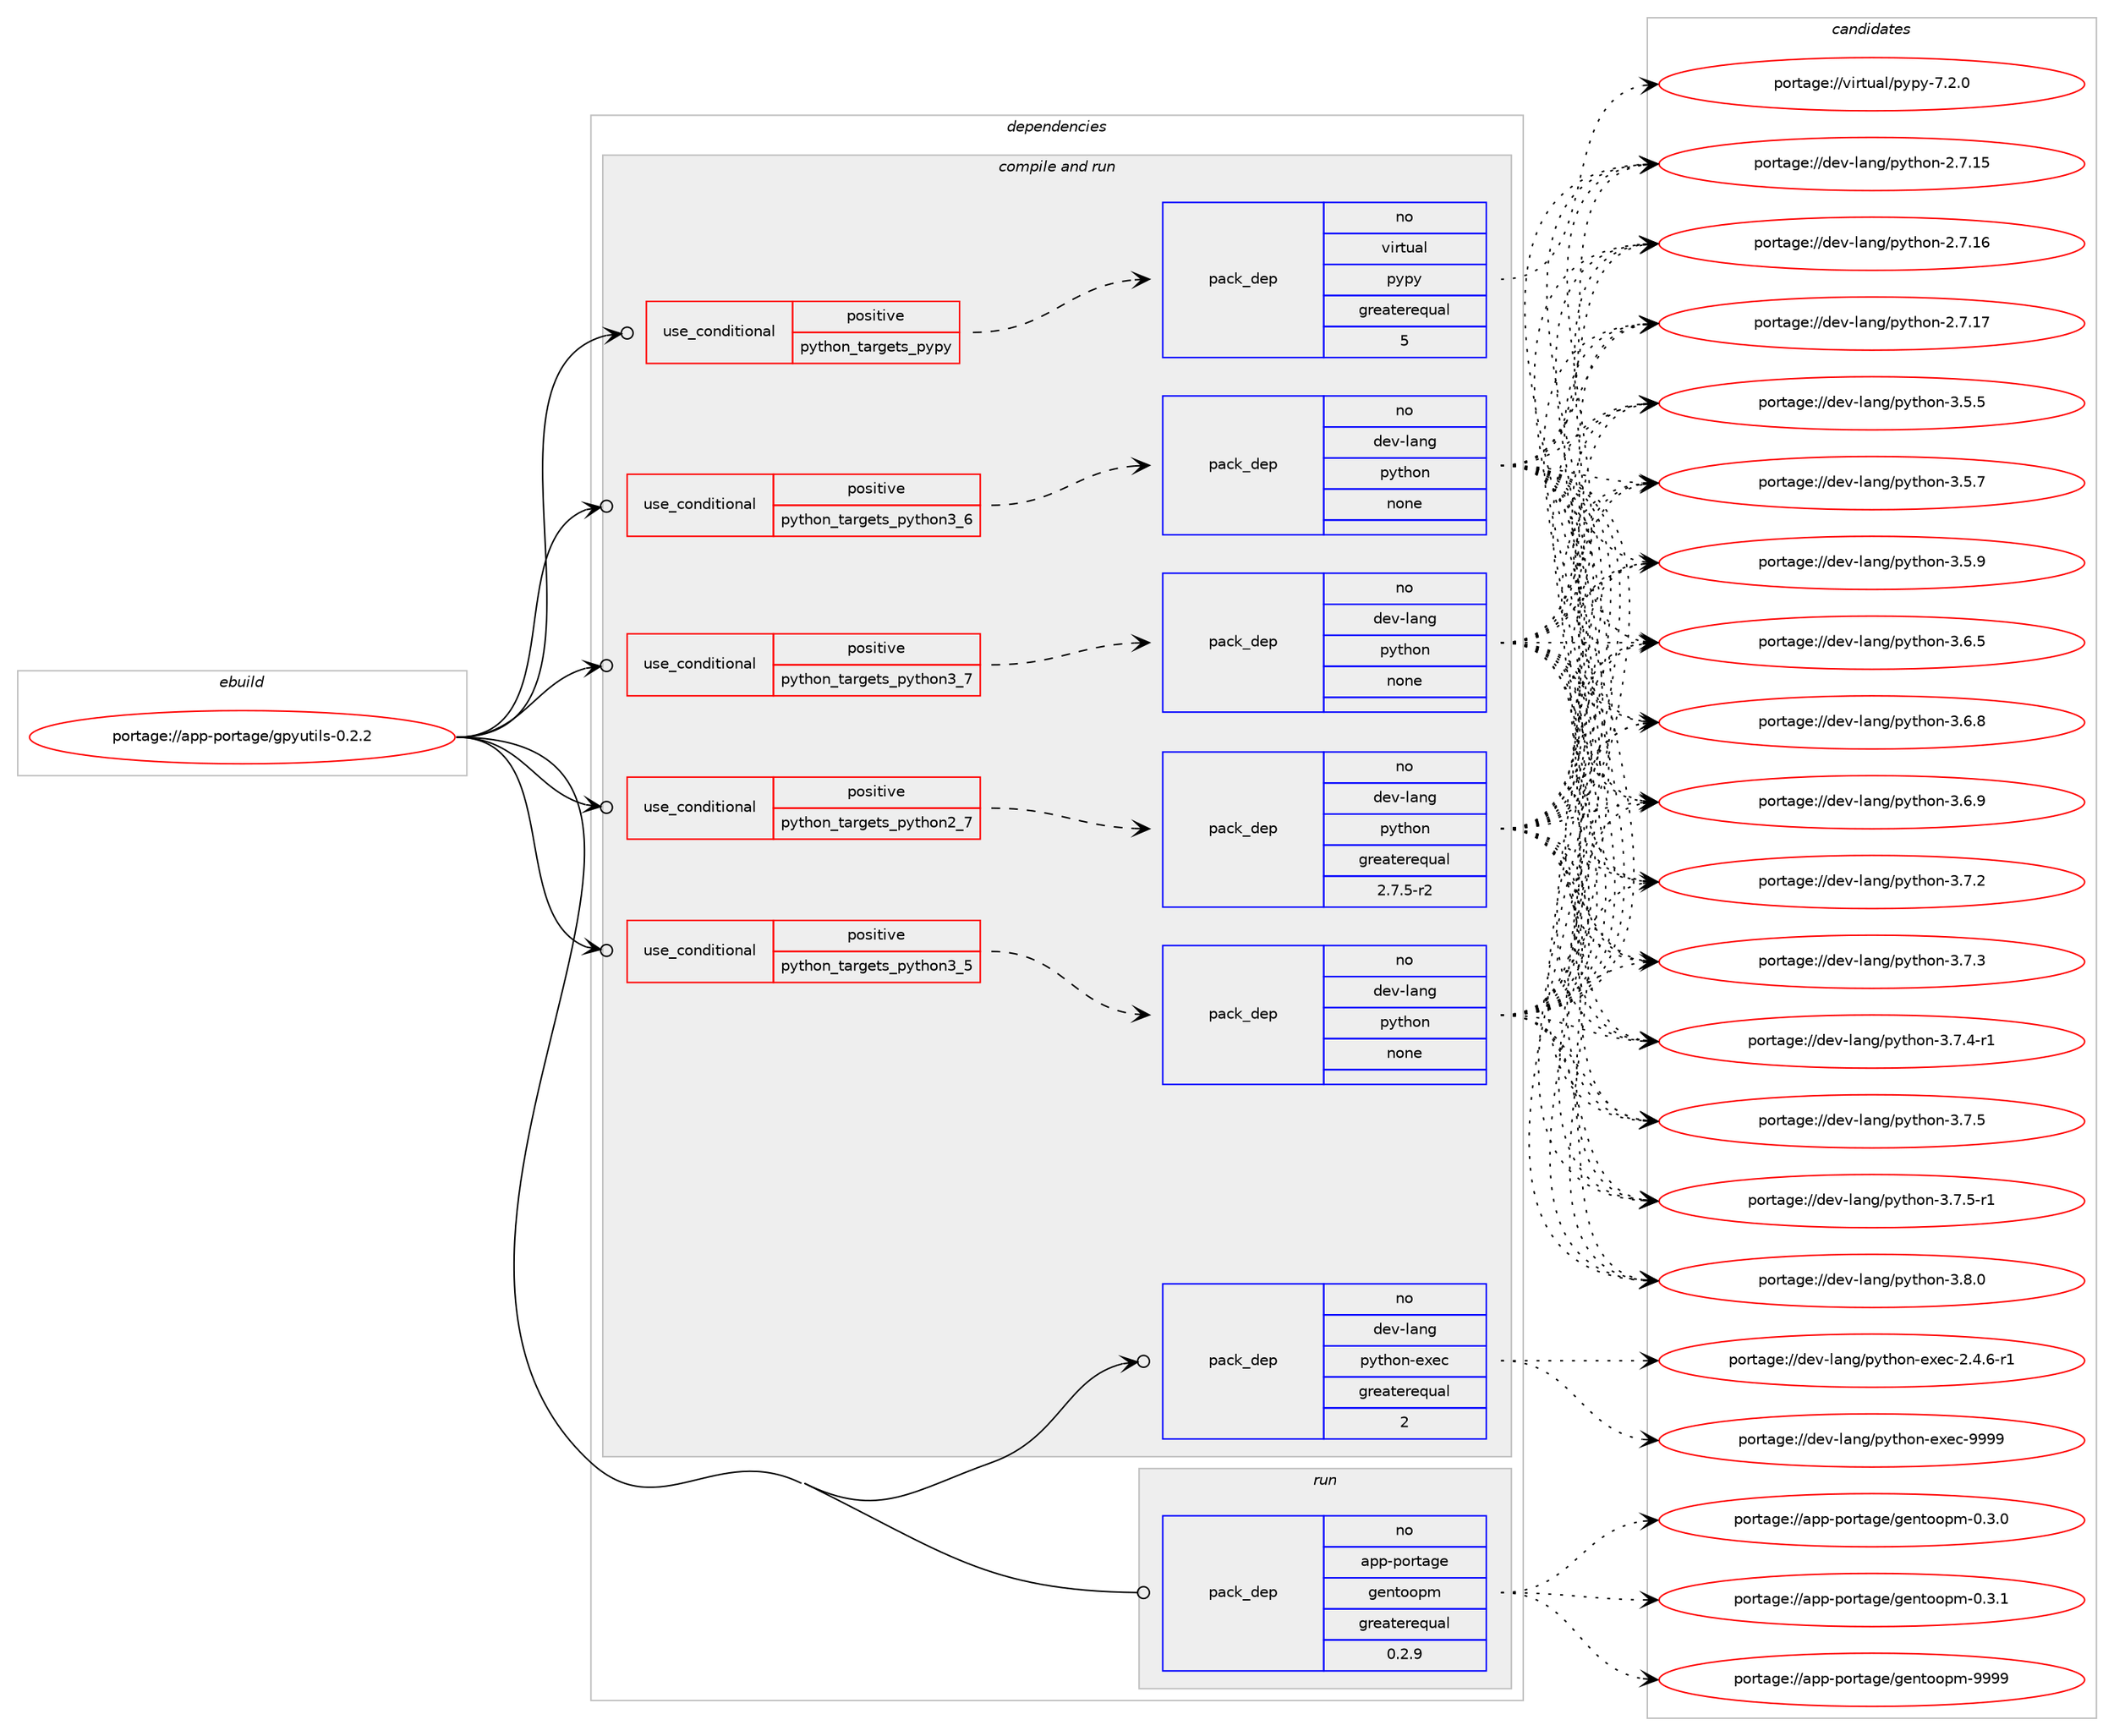 digraph prolog {

# *************
# Graph options
# *************

newrank=true;
concentrate=true;
compound=true;
graph [rankdir=LR,fontname=Helvetica,fontsize=10,ranksep=1.5];#, ranksep=2.5, nodesep=0.2];
edge  [arrowhead=vee];
node  [fontname=Helvetica,fontsize=10];

# **********
# The ebuild
# **********

subgraph cluster_leftcol {
color=gray;
rank=same;
label=<<i>ebuild</i>>;
id [label="portage://app-portage/gpyutils-0.2.2", color=red, width=4, href="../app-portage/gpyutils-0.2.2.svg"];
}

# ****************
# The dependencies
# ****************

subgraph cluster_midcol {
color=gray;
label=<<i>dependencies</i>>;
subgraph cluster_compile {
fillcolor="#eeeeee";
style=filled;
label=<<i>compile</i>>;
}
subgraph cluster_compileandrun {
fillcolor="#eeeeee";
style=filled;
label=<<i>compile and run</i>>;
subgraph cond10194 {
dependency41341 [label=<<TABLE BORDER="0" CELLBORDER="1" CELLSPACING="0" CELLPADDING="4"><TR><TD ROWSPAN="3" CELLPADDING="10">use_conditional</TD></TR><TR><TD>positive</TD></TR><TR><TD>python_targets_pypy</TD></TR></TABLE>>, shape=none, color=red];
subgraph pack30463 {
dependency41342 [label=<<TABLE BORDER="0" CELLBORDER="1" CELLSPACING="0" CELLPADDING="4" WIDTH="220"><TR><TD ROWSPAN="6" CELLPADDING="30">pack_dep</TD></TR><TR><TD WIDTH="110">no</TD></TR><TR><TD>virtual</TD></TR><TR><TD>pypy</TD></TR><TR><TD>greaterequal</TD></TR><TR><TD>5</TD></TR></TABLE>>, shape=none, color=blue];
}
dependency41341:e -> dependency41342:w [weight=20,style="dashed",arrowhead="vee"];
}
id:e -> dependency41341:w [weight=20,style="solid",arrowhead="odotvee"];
subgraph cond10195 {
dependency41343 [label=<<TABLE BORDER="0" CELLBORDER="1" CELLSPACING="0" CELLPADDING="4"><TR><TD ROWSPAN="3" CELLPADDING="10">use_conditional</TD></TR><TR><TD>positive</TD></TR><TR><TD>python_targets_python2_7</TD></TR></TABLE>>, shape=none, color=red];
subgraph pack30464 {
dependency41344 [label=<<TABLE BORDER="0" CELLBORDER="1" CELLSPACING="0" CELLPADDING="4" WIDTH="220"><TR><TD ROWSPAN="6" CELLPADDING="30">pack_dep</TD></TR><TR><TD WIDTH="110">no</TD></TR><TR><TD>dev-lang</TD></TR><TR><TD>python</TD></TR><TR><TD>greaterequal</TD></TR><TR><TD>2.7.5-r2</TD></TR></TABLE>>, shape=none, color=blue];
}
dependency41343:e -> dependency41344:w [weight=20,style="dashed",arrowhead="vee"];
}
id:e -> dependency41343:w [weight=20,style="solid",arrowhead="odotvee"];
subgraph cond10196 {
dependency41345 [label=<<TABLE BORDER="0" CELLBORDER="1" CELLSPACING="0" CELLPADDING="4"><TR><TD ROWSPAN="3" CELLPADDING="10">use_conditional</TD></TR><TR><TD>positive</TD></TR><TR><TD>python_targets_python3_5</TD></TR></TABLE>>, shape=none, color=red];
subgraph pack30465 {
dependency41346 [label=<<TABLE BORDER="0" CELLBORDER="1" CELLSPACING="0" CELLPADDING="4" WIDTH="220"><TR><TD ROWSPAN="6" CELLPADDING="30">pack_dep</TD></TR><TR><TD WIDTH="110">no</TD></TR><TR><TD>dev-lang</TD></TR><TR><TD>python</TD></TR><TR><TD>none</TD></TR><TR><TD></TD></TR></TABLE>>, shape=none, color=blue];
}
dependency41345:e -> dependency41346:w [weight=20,style="dashed",arrowhead="vee"];
}
id:e -> dependency41345:w [weight=20,style="solid",arrowhead="odotvee"];
subgraph cond10197 {
dependency41347 [label=<<TABLE BORDER="0" CELLBORDER="1" CELLSPACING="0" CELLPADDING="4"><TR><TD ROWSPAN="3" CELLPADDING="10">use_conditional</TD></TR><TR><TD>positive</TD></TR><TR><TD>python_targets_python3_6</TD></TR></TABLE>>, shape=none, color=red];
subgraph pack30466 {
dependency41348 [label=<<TABLE BORDER="0" CELLBORDER="1" CELLSPACING="0" CELLPADDING="4" WIDTH="220"><TR><TD ROWSPAN="6" CELLPADDING="30">pack_dep</TD></TR><TR><TD WIDTH="110">no</TD></TR><TR><TD>dev-lang</TD></TR><TR><TD>python</TD></TR><TR><TD>none</TD></TR><TR><TD></TD></TR></TABLE>>, shape=none, color=blue];
}
dependency41347:e -> dependency41348:w [weight=20,style="dashed",arrowhead="vee"];
}
id:e -> dependency41347:w [weight=20,style="solid",arrowhead="odotvee"];
subgraph cond10198 {
dependency41349 [label=<<TABLE BORDER="0" CELLBORDER="1" CELLSPACING="0" CELLPADDING="4"><TR><TD ROWSPAN="3" CELLPADDING="10">use_conditional</TD></TR><TR><TD>positive</TD></TR><TR><TD>python_targets_python3_7</TD></TR></TABLE>>, shape=none, color=red];
subgraph pack30467 {
dependency41350 [label=<<TABLE BORDER="0" CELLBORDER="1" CELLSPACING="0" CELLPADDING="4" WIDTH="220"><TR><TD ROWSPAN="6" CELLPADDING="30">pack_dep</TD></TR><TR><TD WIDTH="110">no</TD></TR><TR><TD>dev-lang</TD></TR><TR><TD>python</TD></TR><TR><TD>none</TD></TR><TR><TD></TD></TR></TABLE>>, shape=none, color=blue];
}
dependency41349:e -> dependency41350:w [weight=20,style="dashed",arrowhead="vee"];
}
id:e -> dependency41349:w [weight=20,style="solid",arrowhead="odotvee"];
subgraph pack30468 {
dependency41351 [label=<<TABLE BORDER="0" CELLBORDER="1" CELLSPACING="0" CELLPADDING="4" WIDTH="220"><TR><TD ROWSPAN="6" CELLPADDING="30">pack_dep</TD></TR><TR><TD WIDTH="110">no</TD></TR><TR><TD>dev-lang</TD></TR><TR><TD>python-exec</TD></TR><TR><TD>greaterequal</TD></TR><TR><TD>2</TD></TR></TABLE>>, shape=none, color=blue];
}
id:e -> dependency41351:w [weight=20,style="solid",arrowhead="odotvee"];
}
subgraph cluster_run {
fillcolor="#eeeeee";
style=filled;
label=<<i>run</i>>;
subgraph pack30469 {
dependency41352 [label=<<TABLE BORDER="0" CELLBORDER="1" CELLSPACING="0" CELLPADDING="4" WIDTH="220"><TR><TD ROWSPAN="6" CELLPADDING="30">pack_dep</TD></TR><TR><TD WIDTH="110">no</TD></TR><TR><TD>app-portage</TD></TR><TR><TD>gentoopm</TD></TR><TR><TD>greaterequal</TD></TR><TR><TD>0.2.9</TD></TR></TABLE>>, shape=none, color=blue];
}
id:e -> dependency41352:w [weight=20,style="solid",arrowhead="odot"];
}
}

# **************
# The candidates
# **************

subgraph cluster_choices {
rank=same;
color=gray;
label=<<i>candidates</i>>;

subgraph choice30463 {
color=black;
nodesep=1;
choiceportage1181051141161179710847112121112121455546504648 [label="portage://virtual/pypy-7.2.0", color=red, width=4,href="../virtual/pypy-7.2.0.svg"];
dependency41342:e -> choiceportage1181051141161179710847112121112121455546504648:w [style=dotted,weight="100"];
}
subgraph choice30464 {
color=black;
nodesep=1;
choiceportage10010111845108971101034711212111610411111045504655464953 [label="portage://dev-lang/python-2.7.15", color=red, width=4,href="../dev-lang/python-2.7.15.svg"];
choiceportage10010111845108971101034711212111610411111045504655464954 [label="portage://dev-lang/python-2.7.16", color=red, width=4,href="../dev-lang/python-2.7.16.svg"];
choiceportage10010111845108971101034711212111610411111045504655464955 [label="portage://dev-lang/python-2.7.17", color=red, width=4,href="../dev-lang/python-2.7.17.svg"];
choiceportage100101118451089711010347112121116104111110455146534653 [label="portage://dev-lang/python-3.5.5", color=red, width=4,href="../dev-lang/python-3.5.5.svg"];
choiceportage100101118451089711010347112121116104111110455146534655 [label="portage://dev-lang/python-3.5.7", color=red, width=4,href="../dev-lang/python-3.5.7.svg"];
choiceportage100101118451089711010347112121116104111110455146534657 [label="portage://dev-lang/python-3.5.9", color=red, width=4,href="../dev-lang/python-3.5.9.svg"];
choiceportage100101118451089711010347112121116104111110455146544653 [label="portage://dev-lang/python-3.6.5", color=red, width=4,href="../dev-lang/python-3.6.5.svg"];
choiceportage100101118451089711010347112121116104111110455146544656 [label="portage://dev-lang/python-3.6.8", color=red, width=4,href="../dev-lang/python-3.6.8.svg"];
choiceportage100101118451089711010347112121116104111110455146544657 [label="portage://dev-lang/python-3.6.9", color=red, width=4,href="../dev-lang/python-3.6.9.svg"];
choiceportage100101118451089711010347112121116104111110455146554650 [label="portage://dev-lang/python-3.7.2", color=red, width=4,href="../dev-lang/python-3.7.2.svg"];
choiceportage100101118451089711010347112121116104111110455146554651 [label="portage://dev-lang/python-3.7.3", color=red, width=4,href="../dev-lang/python-3.7.3.svg"];
choiceportage1001011184510897110103471121211161041111104551465546524511449 [label="portage://dev-lang/python-3.7.4-r1", color=red, width=4,href="../dev-lang/python-3.7.4-r1.svg"];
choiceportage100101118451089711010347112121116104111110455146554653 [label="portage://dev-lang/python-3.7.5", color=red, width=4,href="../dev-lang/python-3.7.5.svg"];
choiceportage1001011184510897110103471121211161041111104551465546534511449 [label="portage://dev-lang/python-3.7.5-r1", color=red, width=4,href="../dev-lang/python-3.7.5-r1.svg"];
choiceportage100101118451089711010347112121116104111110455146564648 [label="portage://dev-lang/python-3.8.0", color=red, width=4,href="../dev-lang/python-3.8.0.svg"];
dependency41344:e -> choiceportage10010111845108971101034711212111610411111045504655464953:w [style=dotted,weight="100"];
dependency41344:e -> choiceportage10010111845108971101034711212111610411111045504655464954:w [style=dotted,weight="100"];
dependency41344:e -> choiceportage10010111845108971101034711212111610411111045504655464955:w [style=dotted,weight="100"];
dependency41344:e -> choiceportage100101118451089711010347112121116104111110455146534653:w [style=dotted,weight="100"];
dependency41344:e -> choiceportage100101118451089711010347112121116104111110455146534655:w [style=dotted,weight="100"];
dependency41344:e -> choiceportage100101118451089711010347112121116104111110455146534657:w [style=dotted,weight="100"];
dependency41344:e -> choiceportage100101118451089711010347112121116104111110455146544653:w [style=dotted,weight="100"];
dependency41344:e -> choiceportage100101118451089711010347112121116104111110455146544656:w [style=dotted,weight="100"];
dependency41344:e -> choiceportage100101118451089711010347112121116104111110455146544657:w [style=dotted,weight="100"];
dependency41344:e -> choiceportage100101118451089711010347112121116104111110455146554650:w [style=dotted,weight="100"];
dependency41344:e -> choiceportage100101118451089711010347112121116104111110455146554651:w [style=dotted,weight="100"];
dependency41344:e -> choiceportage1001011184510897110103471121211161041111104551465546524511449:w [style=dotted,weight="100"];
dependency41344:e -> choiceportage100101118451089711010347112121116104111110455146554653:w [style=dotted,weight="100"];
dependency41344:e -> choiceportage1001011184510897110103471121211161041111104551465546534511449:w [style=dotted,weight="100"];
dependency41344:e -> choiceportage100101118451089711010347112121116104111110455146564648:w [style=dotted,weight="100"];
}
subgraph choice30465 {
color=black;
nodesep=1;
choiceportage10010111845108971101034711212111610411111045504655464953 [label="portage://dev-lang/python-2.7.15", color=red, width=4,href="../dev-lang/python-2.7.15.svg"];
choiceportage10010111845108971101034711212111610411111045504655464954 [label="portage://dev-lang/python-2.7.16", color=red, width=4,href="../dev-lang/python-2.7.16.svg"];
choiceportage10010111845108971101034711212111610411111045504655464955 [label="portage://dev-lang/python-2.7.17", color=red, width=4,href="../dev-lang/python-2.7.17.svg"];
choiceportage100101118451089711010347112121116104111110455146534653 [label="portage://dev-lang/python-3.5.5", color=red, width=4,href="../dev-lang/python-3.5.5.svg"];
choiceportage100101118451089711010347112121116104111110455146534655 [label="portage://dev-lang/python-3.5.7", color=red, width=4,href="../dev-lang/python-3.5.7.svg"];
choiceportage100101118451089711010347112121116104111110455146534657 [label="portage://dev-lang/python-3.5.9", color=red, width=4,href="../dev-lang/python-3.5.9.svg"];
choiceportage100101118451089711010347112121116104111110455146544653 [label="portage://dev-lang/python-3.6.5", color=red, width=4,href="../dev-lang/python-3.6.5.svg"];
choiceportage100101118451089711010347112121116104111110455146544656 [label="portage://dev-lang/python-3.6.8", color=red, width=4,href="../dev-lang/python-3.6.8.svg"];
choiceportage100101118451089711010347112121116104111110455146544657 [label="portage://dev-lang/python-3.6.9", color=red, width=4,href="../dev-lang/python-3.6.9.svg"];
choiceportage100101118451089711010347112121116104111110455146554650 [label="portage://dev-lang/python-3.7.2", color=red, width=4,href="../dev-lang/python-3.7.2.svg"];
choiceportage100101118451089711010347112121116104111110455146554651 [label="portage://dev-lang/python-3.7.3", color=red, width=4,href="../dev-lang/python-3.7.3.svg"];
choiceportage1001011184510897110103471121211161041111104551465546524511449 [label="portage://dev-lang/python-3.7.4-r1", color=red, width=4,href="../dev-lang/python-3.7.4-r1.svg"];
choiceportage100101118451089711010347112121116104111110455146554653 [label="portage://dev-lang/python-3.7.5", color=red, width=4,href="../dev-lang/python-3.7.5.svg"];
choiceportage1001011184510897110103471121211161041111104551465546534511449 [label="portage://dev-lang/python-3.7.5-r1", color=red, width=4,href="../dev-lang/python-3.7.5-r1.svg"];
choiceportage100101118451089711010347112121116104111110455146564648 [label="portage://dev-lang/python-3.8.0", color=red, width=4,href="../dev-lang/python-3.8.0.svg"];
dependency41346:e -> choiceportage10010111845108971101034711212111610411111045504655464953:w [style=dotted,weight="100"];
dependency41346:e -> choiceportage10010111845108971101034711212111610411111045504655464954:w [style=dotted,weight="100"];
dependency41346:e -> choiceportage10010111845108971101034711212111610411111045504655464955:w [style=dotted,weight="100"];
dependency41346:e -> choiceportage100101118451089711010347112121116104111110455146534653:w [style=dotted,weight="100"];
dependency41346:e -> choiceportage100101118451089711010347112121116104111110455146534655:w [style=dotted,weight="100"];
dependency41346:e -> choiceportage100101118451089711010347112121116104111110455146534657:w [style=dotted,weight="100"];
dependency41346:e -> choiceportage100101118451089711010347112121116104111110455146544653:w [style=dotted,weight="100"];
dependency41346:e -> choiceportage100101118451089711010347112121116104111110455146544656:w [style=dotted,weight="100"];
dependency41346:e -> choiceportage100101118451089711010347112121116104111110455146544657:w [style=dotted,weight="100"];
dependency41346:e -> choiceportage100101118451089711010347112121116104111110455146554650:w [style=dotted,weight="100"];
dependency41346:e -> choiceportage100101118451089711010347112121116104111110455146554651:w [style=dotted,weight="100"];
dependency41346:e -> choiceportage1001011184510897110103471121211161041111104551465546524511449:w [style=dotted,weight="100"];
dependency41346:e -> choiceportage100101118451089711010347112121116104111110455146554653:w [style=dotted,weight="100"];
dependency41346:e -> choiceportage1001011184510897110103471121211161041111104551465546534511449:w [style=dotted,weight="100"];
dependency41346:e -> choiceportage100101118451089711010347112121116104111110455146564648:w [style=dotted,weight="100"];
}
subgraph choice30466 {
color=black;
nodesep=1;
choiceportage10010111845108971101034711212111610411111045504655464953 [label="portage://dev-lang/python-2.7.15", color=red, width=4,href="../dev-lang/python-2.7.15.svg"];
choiceportage10010111845108971101034711212111610411111045504655464954 [label="portage://dev-lang/python-2.7.16", color=red, width=4,href="../dev-lang/python-2.7.16.svg"];
choiceportage10010111845108971101034711212111610411111045504655464955 [label="portage://dev-lang/python-2.7.17", color=red, width=4,href="../dev-lang/python-2.7.17.svg"];
choiceportage100101118451089711010347112121116104111110455146534653 [label="portage://dev-lang/python-3.5.5", color=red, width=4,href="../dev-lang/python-3.5.5.svg"];
choiceportage100101118451089711010347112121116104111110455146534655 [label="portage://dev-lang/python-3.5.7", color=red, width=4,href="../dev-lang/python-3.5.7.svg"];
choiceportage100101118451089711010347112121116104111110455146534657 [label="portage://dev-lang/python-3.5.9", color=red, width=4,href="../dev-lang/python-3.5.9.svg"];
choiceportage100101118451089711010347112121116104111110455146544653 [label="portage://dev-lang/python-3.6.5", color=red, width=4,href="../dev-lang/python-3.6.5.svg"];
choiceportage100101118451089711010347112121116104111110455146544656 [label="portage://dev-lang/python-3.6.8", color=red, width=4,href="../dev-lang/python-3.6.8.svg"];
choiceportage100101118451089711010347112121116104111110455146544657 [label="portage://dev-lang/python-3.6.9", color=red, width=4,href="../dev-lang/python-3.6.9.svg"];
choiceportage100101118451089711010347112121116104111110455146554650 [label="portage://dev-lang/python-3.7.2", color=red, width=4,href="../dev-lang/python-3.7.2.svg"];
choiceportage100101118451089711010347112121116104111110455146554651 [label="portage://dev-lang/python-3.7.3", color=red, width=4,href="../dev-lang/python-3.7.3.svg"];
choiceportage1001011184510897110103471121211161041111104551465546524511449 [label="portage://dev-lang/python-3.7.4-r1", color=red, width=4,href="../dev-lang/python-3.7.4-r1.svg"];
choiceportage100101118451089711010347112121116104111110455146554653 [label="portage://dev-lang/python-3.7.5", color=red, width=4,href="../dev-lang/python-3.7.5.svg"];
choiceportage1001011184510897110103471121211161041111104551465546534511449 [label="portage://dev-lang/python-3.7.5-r1", color=red, width=4,href="../dev-lang/python-3.7.5-r1.svg"];
choiceportage100101118451089711010347112121116104111110455146564648 [label="portage://dev-lang/python-3.8.0", color=red, width=4,href="../dev-lang/python-3.8.0.svg"];
dependency41348:e -> choiceportage10010111845108971101034711212111610411111045504655464953:w [style=dotted,weight="100"];
dependency41348:e -> choiceportage10010111845108971101034711212111610411111045504655464954:w [style=dotted,weight="100"];
dependency41348:e -> choiceportage10010111845108971101034711212111610411111045504655464955:w [style=dotted,weight="100"];
dependency41348:e -> choiceportage100101118451089711010347112121116104111110455146534653:w [style=dotted,weight="100"];
dependency41348:e -> choiceportage100101118451089711010347112121116104111110455146534655:w [style=dotted,weight="100"];
dependency41348:e -> choiceportage100101118451089711010347112121116104111110455146534657:w [style=dotted,weight="100"];
dependency41348:e -> choiceportage100101118451089711010347112121116104111110455146544653:w [style=dotted,weight="100"];
dependency41348:e -> choiceportage100101118451089711010347112121116104111110455146544656:w [style=dotted,weight="100"];
dependency41348:e -> choiceportage100101118451089711010347112121116104111110455146544657:w [style=dotted,weight="100"];
dependency41348:e -> choiceportage100101118451089711010347112121116104111110455146554650:w [style=dotted,weight="100"];
dependency41348:e -> choiceportage100101118451089711010347112121116104111110455146554651:w [style=dotted,weight="100"];
dependency41348:e -> choiceportage1001011184510897110103471121211161041111104551465546524511449:w [style=dotted,weight="100"];
dependency41348:e -> choiceportage100101118451089711010347112121116104111110455146554653:w [style=dotted,weight="100"];
dependency41348:e -> choiceportage1001011184510897110103471121211161041111104551465546534511449:w [style=dotted,weight="100"];
dependency41348:e -> choiceportage100101118451089711010347112121116104111110455146564648:w [style=dotted,weight="100"];
}
subgraph choice30467 {
color=black;
nodesep=1;
choiceportage10010111845108971101034711212111610411111045504655464953 [label="portage://dev-lang/python-2.7.15", color=red, width=4,href="../dev-lang/python-2.7.15.svg"];
choiceportage10010111845108971101034711212111610411111045504655464954 [label="portage://dev-lang/python-2.7.16", color=red, width=4,href="../dev-lang/python-2.7.16.svg"];
choiceportage10010111845108971101034711212111610411111045504655464955 [label="portage://dev-lang/python-2.7.17", color=red, width=4,href="../dev-lang/python-2.7.17.svg"];
choiceportage100101118451089711010347112121116104111110455146534653 [label="portage://dev-lang/python-3.5.5", color=red, width=4,href="../dev-lang/python-3.5.5.svg"];
choiceportage100101118451089711010347112121116104111110455146534655 [label="portage://dev-lang/python-3.5.7", color=red, width=4,href="../dev-lang/python-3.5.7.svg"];
choiceportage100101118451089711010347112121116104111110455146534657 [label="portage://dev-lang/python-3.5.9", color=red, width=4,href="../dev-lang/python-3.5.9.svg"];
choiceportage100101118451089711010347112121116104111110455146544653 [label="portage://dev-lang/python-3.6.5", color=red, width=4,href="../dev-lang/python-3.6.5.svg"];
choiceportage100101118451089711010347112121116104111110455146544656 [label="portage://dev-lang/python-3.6.8", color=red, width=4,href="../dev-lang/python-3.6.8.svg"];
choiceportage100101118451089711010347112121116104111110455146544657 [label="portage://dev-lang/python-3.6.9", color=red, width=4,href="../dev-lang/python-3.6.9.svg"];
choiceportage100101118451089711010347112121116104111110455146554650 [label="portage://dev-lang/python-3.7.2", color=red, width=4,href="../dev-lang/python-3.7.2.svg"];
choiceportage100101118451089711010347112121116104111110455146554651 [label="portage://dev-lang/python-3.7.3", color=red, width=4,href="../dev-lang/python-3.7.3.svg"];
choiceportage1001011184510897110103471121211161041111104551465546524511449 [label="portage://dev-lang/python-3.7.4-r1", color=red, width=4,href="../dev-lang/python-3.7.4-r1.svg"];
choiceportage100101118451089711010347112121116104111110455146554653 [label="portage://dev-lang/python-3.7.5", color=red, width=4,href="../dev-lang/python-3.7.5.svg"];
choiceportage1001011184510897110103471121211161041111104551465546534511449 [label="portage://dev-lang/python-3.7.5-r1", color=red, width=4,href="../dev-lang/python-3.7.5-r1.svg"];
choiceportage100101118451089711010347112121116104111110455146564648 [label="portage://dev-lang/python-3.8.0", color=red, width=4,href="../dev-lang/python-3.8.0.svg"];
dependency41350:e -> choiceportage10010111845108971101034711212111610411111045504655464953:w [style=dotted,weight="100"];
dependency41350:e -> choiceportage10010111845108971101034711212111610411111045504655464954:w [style=dotted,weight="100"];
dependency41350:e -> choiceportage10010111845108971101034711212111610411111045504655464955:w [style=dotted,weight="100"];
dependency41350:e -> choiceportage100101118451089711010347112121116104111110455146534653:w [style=dotted,weight="100"];
dependency41350:e -> choiceportage100101118451089711010347112121116104111110455146534655:w [style=dotted,weight="100"];
dependency41350:e -> choiceportage100101118451089711010347112121116104111110455146534657:w [style=dotted,weight="100"];
dependency41350:e -> choiceportage100101118451089711010347112121116104111110455146544653:w [style=dotted,weight="100"];
dependency41350:e -> choiceportage100101118451089711010347112121116104111110455146544656:w [style=dotted,weight="100"];
dependency41350:e -> choiceportage100101118451089711010347112121116104111110455146544657:w [style=dotted,weight="100"];
dependency41350:e -> choiceportage100101118451089711010347112121116104111110455146554650:w [style=dotted,weight="100"];
dependency41350:e -> choiceportage100101118451089711010347112121116104111110455146554651:w [style=dotted,weight="100"];
dependency41350:e -> choiceportage1001011184510897110103471121211161041111104551465546524511449:w [style=dotted,weight="100"];
dependency41350:e -> choiceportage100101118451089711010347112121116104111110455146554653:w [style=dotted,weight="100"];
dependency41350:e -> choiceportage1001011184510897110103471121211161041111104551465546534511449:w [style=dotted,weight="100"];
dependency41350:e -> choiceportage100101118451089711010347112121116104111110455146564648:w [style=dotted,weight="100"];
}
subgraph choice30468 {
color=black;
nodesep=1;
choiceportage10010111845108971101034711212111610411111045101120101994550465246544511449 [label="portage://dev-lang/python-exec-2.4.6-r1", color=red, width=4,href="../dev-lang/python-exec-2.4.6-r1.svg"];
choiceportage10010111845108971101034711212111610411111045101120101994557575757 [label="portage://dev-lang/python-exec-9999", color=red, width=4,href="../dev-lang/python-exec-9999.svg"];
dependency41351:e -> choiceportage10010111845108971101034711212111610411111045101120101994550465246544511449:w [style=dotted,weight="100"];
dependency41351:e -> choiceportage10010111845108971101034711212111610411111045101120101994557575757:w [style=dotted,weight="100"];
}
subgraph choice30469 {
color=black;
nodesep=1;
choiceportage97112112451121111141169710310147103101110116111111112109454846514648 [label="portage://app-portage/gentoopm-0.3.0", color=red, width=4,href="../app-portage/gentoopm-0.3.0.svg"];
choiceportage97112112451121111141169710310147103101110116111111112109454846514649 [label="portage://app-portage/gentoopm-0.3.1", color=red, width=4,href="../app-portage/gentoopm-0.3.1.svg"];
choiceportage971121124511211111411697103101471031011101161111111121094557575757 [label="portage://app-portage/gentoopm-9999", color=red, width=4,href="../app-portage/gentoopm-9999.svg"];
dependency41352:e -> choiceportage97112112451121111141169710310147103101110116111111112109454846514648:w [style=dotted,weight="100"];
dependency41352:e -> choiceportage97112112451121111141169710310147103101110116111111112109454846514649:w [style=dotted,weight="100"];
dependency41352:e -> choiceportage971121124511211111411697103101471031011101161111111121094557575757:w [style=dotted,weight="100"];
}
}

}
